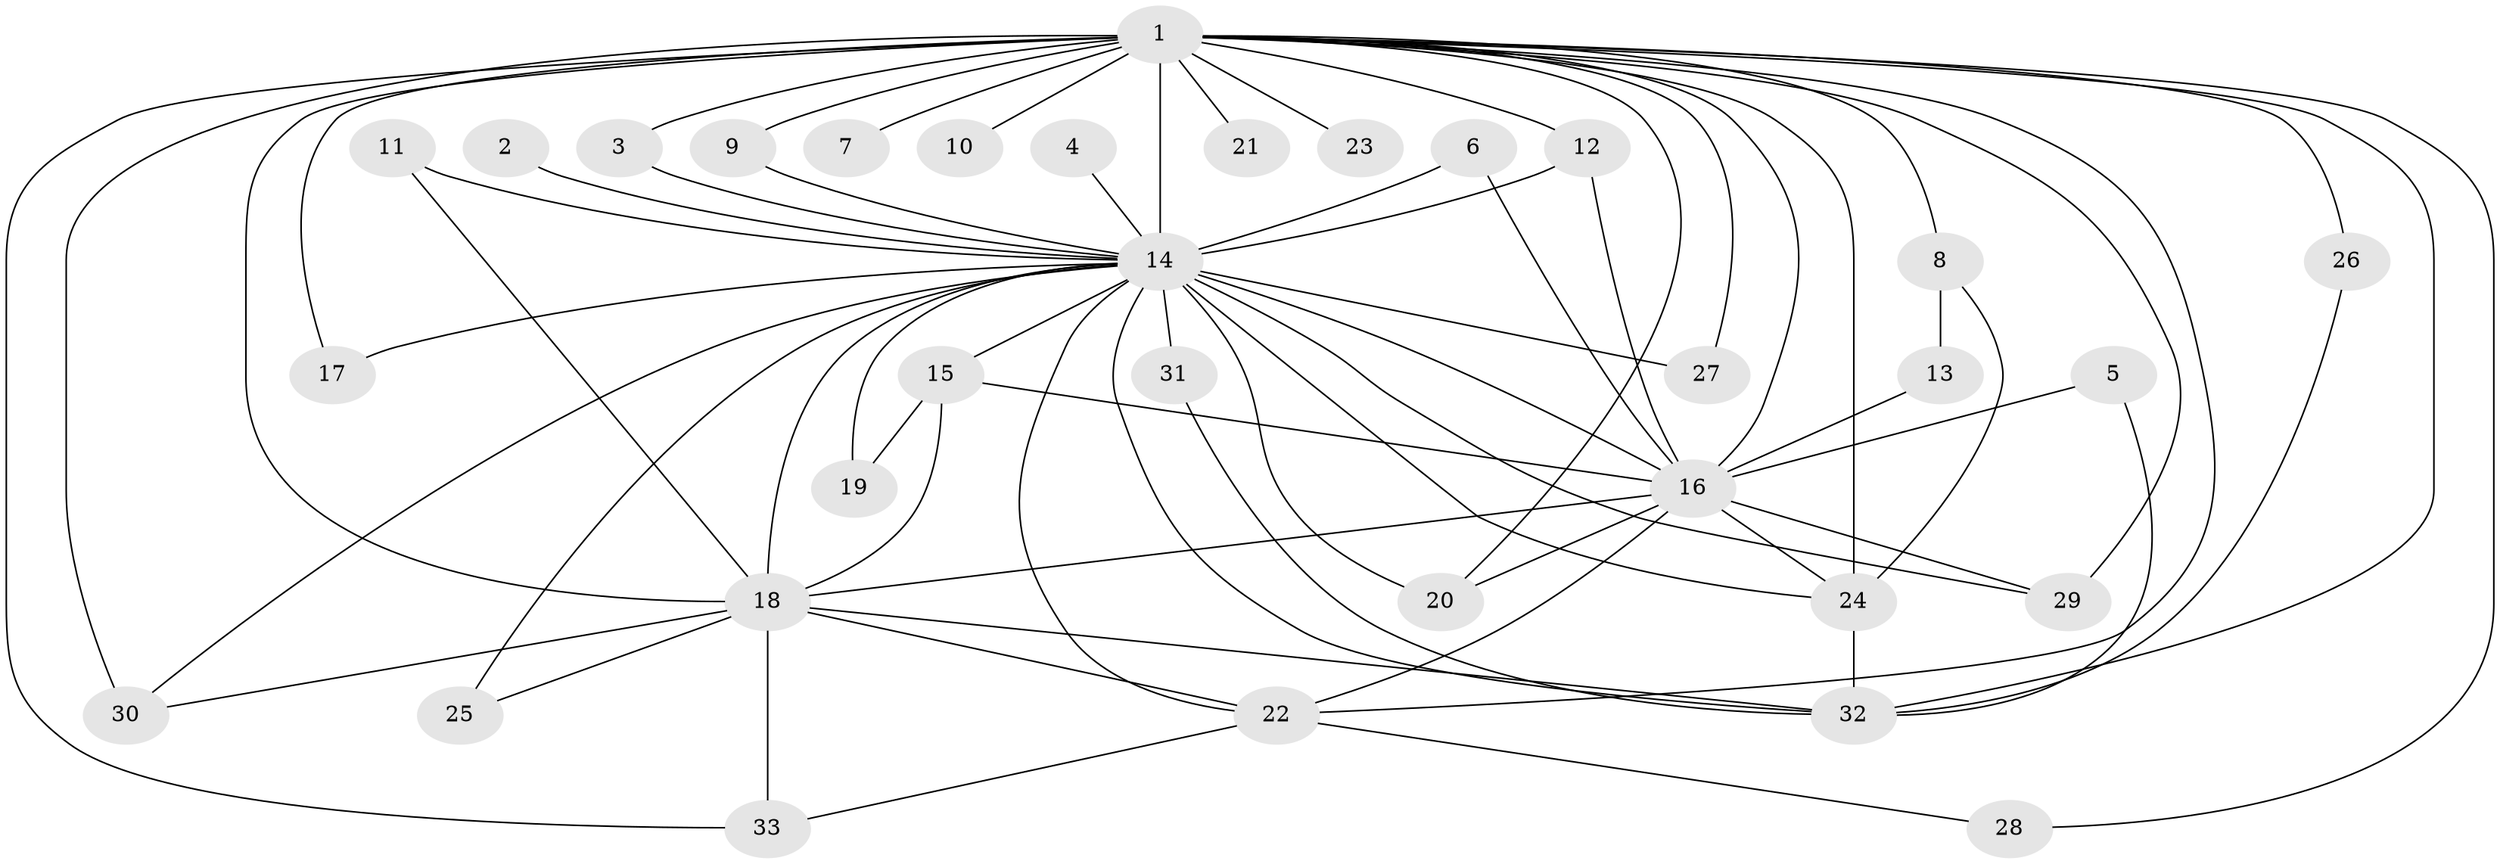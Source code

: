 // original degree distribution, {15: 0.07575757575757576, 12: 0.015151515151515152, 21: 0.015151515151515152, 23: 0.015151515151515152, 20: 0.015151515151515152, 17: 0.015151515151515152, 8: 0.015151515151515152, 2: 0.5454545454545454, 3: 0.19696969696969696, 4: 0.045454545454545456, 5: 0.045454545454545456}
// Generated by graph-tools (version 1.1) at 2025/49/03/09/25 03:49:31]
// undirected, 33 vertices, 69 edges
graph export_dot {
graph [start="1"]
  node [color=gray90,style=filled];
  1;
  2;
  3;
  4;
  5;
  6;
  7;
  8;
  9;
  10;
  11;
  12;
  13;
  14;
  15;
  16;
  17;
  18;
  19;
  20;
  21;
  22;
  23;
  24;
  25;
  26;
  27;
  28;
  29;
  30;
  31;
  32;
  33;
  1 -- 3 [weight=1.0];
  1 -- 7 [weight=1.0];
  1 -- 8 [weight=2.0];
  1 -- 9 [weight=1.0];
  1 -- 10 [weight=2.0];
  1 -- 12 [weight=1.0];
  1 -- 14 [weight=12.0];
  1 -- 16 [weight=8.0];
  1 -- 17 [weight=2.0];
  1 -- 18 [weight=5.0];
  1 -- 20 [weight=1.0];
  1 -- 21 [weight=1.0];
  1 -- 22 [weight=1.0];
  1 -- 23 [weight=2.0];
  1 -- 24 [weight=1.0];
  1 -- 26 [weight=1.0];
  1 -- 27 [weight=1.0];
  1 -- 28 [weight=1.0];
  1 -- 29 [weight=2.0];
  1 -- 30 [weight=1.0];
  1 -- 32 [weight=2.0];
  1 -- 33 [weight=1.0];
  2 -- 14 [weight=2.0];
  3 -- 14 [weight=1.0];
  4 -- 14 [weight=1.0];
  5 -- 16 [weight=1.0];
  5 -- 32 [weight=1.0];
  6 -- 14 [weight=1.0];
  6 -- 16 [weight=1.0];
  8 -- 13 [weight=1.0];
  8 -- 24 [weight=2.0];
  9 -- 14 [weight=1.0];
  11 -- 14 [weight=1.0];
  11 -- 18 [weight=1.0];
  12 -- 14 [weight=1.0];
  12 -- 16 [weight=1.0];
  13 -- 16 [weight=2.0];
  14 -- 15 [weight=1.0];
  14 -- 16 [weight=6.0];
  14 -- 17 [weight=1.0];
  14 -- 18 [weight=3.0];
  14 -- 19 [weight=1.0];
  14 -- 20 [weight=1.0];
  14 -- 22 [weight=1.0];
  14 -- 24 [weight=1.0];
  14 -- 25 [weight=1.0];
  14 -- 27 [weight=1.0];
  14 -- 29 [weight=1.0];
  14 -- 30 [weight=1.0];
  14 -- 31 [weight=3.0];
  14 -- 32 [weight=2.0];
  15 -- 16 [weight=1.0];
  15 -- 18 [weight=3.0];
  15 -- 19 [weight=1.0];
  16 -- 18 [weight=2.0];
  16 -- 20 [weight=1.0];
  16 -- 22 [weight=1.0];
  16 -- 24 [weight=1.0];
  16 -- 29 [weight=1.0];
  18 -- 22 [weight=1.0];
  18 -- 25 [weight=1.0];
  18 -- 30 [weight=1.0];
  18 -- 32 [weight=1.0];
  18 -- 33 [weight=1.0];
  22 -- 28 [weight=1.0];
  22 -- 33 [weight=1.0];
  24 -- 32 [weight=1.0];
  26 -- 32 [weight=1.0];
  31 -- 32 [weight=1.0];
}
